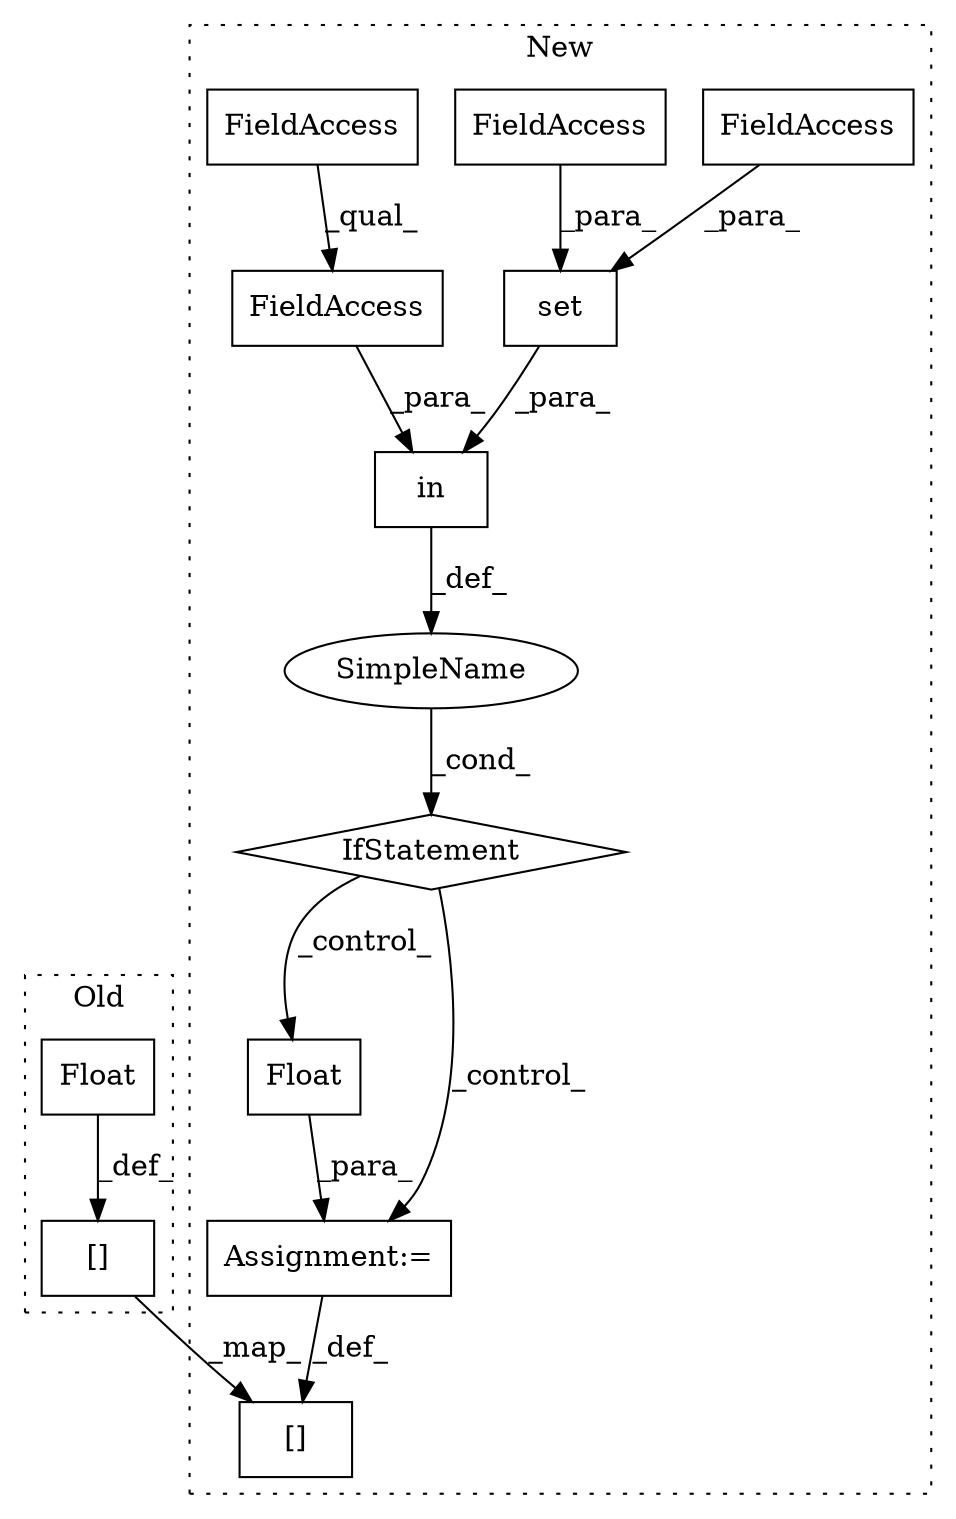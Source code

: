 digraph G {
subgraph cluster0 {
1 [label="Float" a="32" s="2690" l="7" shape="box"];
12 [label="[]" a="2" s="2796,2811" l="6,1" shape="box"];
label = "Old";
style="dotted";
}
subgraph cluster1 {
2 [label="set" a="32" s="2727,2759" l="4,1" shape="box"];
3 [label="FieldAccess" a="22" s="2731" l="13" shape="box"];
4 [label="FieldAccess" a="22" s="2745" l="14" shape="box"];
5 [label="IfStatement" a="25" s="2699,2760" l="12,2" shape="diamond"];
6 [label="in" a="105" s="2711" l="49" shape="box"];
7 [label="SimpleName" a="42" s="" l="" shape="ellipse"];
8 [label="Float" a="32" s="2798" l="7" shape="box"];
9 [label="FieldAccess" a="22" s="2711" l="12" shape="box"];
10 [label="Assignment:=" a="7" s="2785" l="1" shape="box"];
11 [label="[]" a="2" s="2914,2929" l="6,1" shape="box"];
13 [label="FieldAccess" a="22" s="2711" l="6" shape="box"];
label = "New";
style="dotted";
}
1 -> 12 [label="_def_"];
2 -> 6 [label="_para_"];
3 -> 2 [label="_para_"];
4 -> 2 [label="_para_"];
5 -> 8 [label="_control_"];
5 -> 10 [label="_control_"];
6 -> 7 [label="_def_"];
7 -> 5 [label="_cond_"];
8 -> 10 [label="_para_"];
9 -> 6 [label="_para_"];
10 -> 11 [label="_def_"];
12 -> 11 [label="_map_"];
13 -> 9 [label="_qual_"];
}